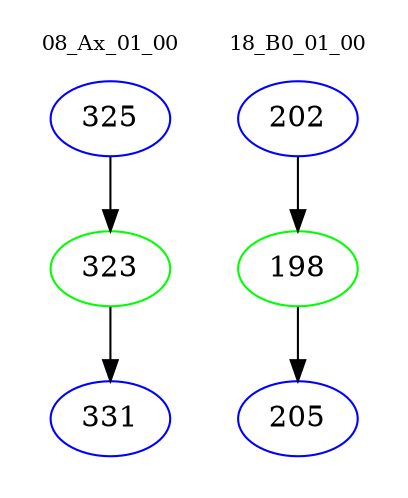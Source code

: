 digraph{
subgraph cluster_0 {
color = white
label = "08_Ax_01_00";
fontsize=10;
T0_325 [label="325", color="blue"]
T0_325 -> T0_323 [color="black"]
T0_323 [label="323", color="green"]
T0_323 -> T0_331 [color="black"]
T0_331 [label="331", color="blue"]
}
subgraph cluster_1 {
color = white
label = "18_B0_01_00";
fontsize=10;
T1_202 [label="202", color="blue"]
T1_202 -> T1_198 [color="black"]
T1_198 [label="198", color="green"]
T1_198 -> T1_205 [color="black"]
T1_205 [label="205", color="blue"]
}
}
